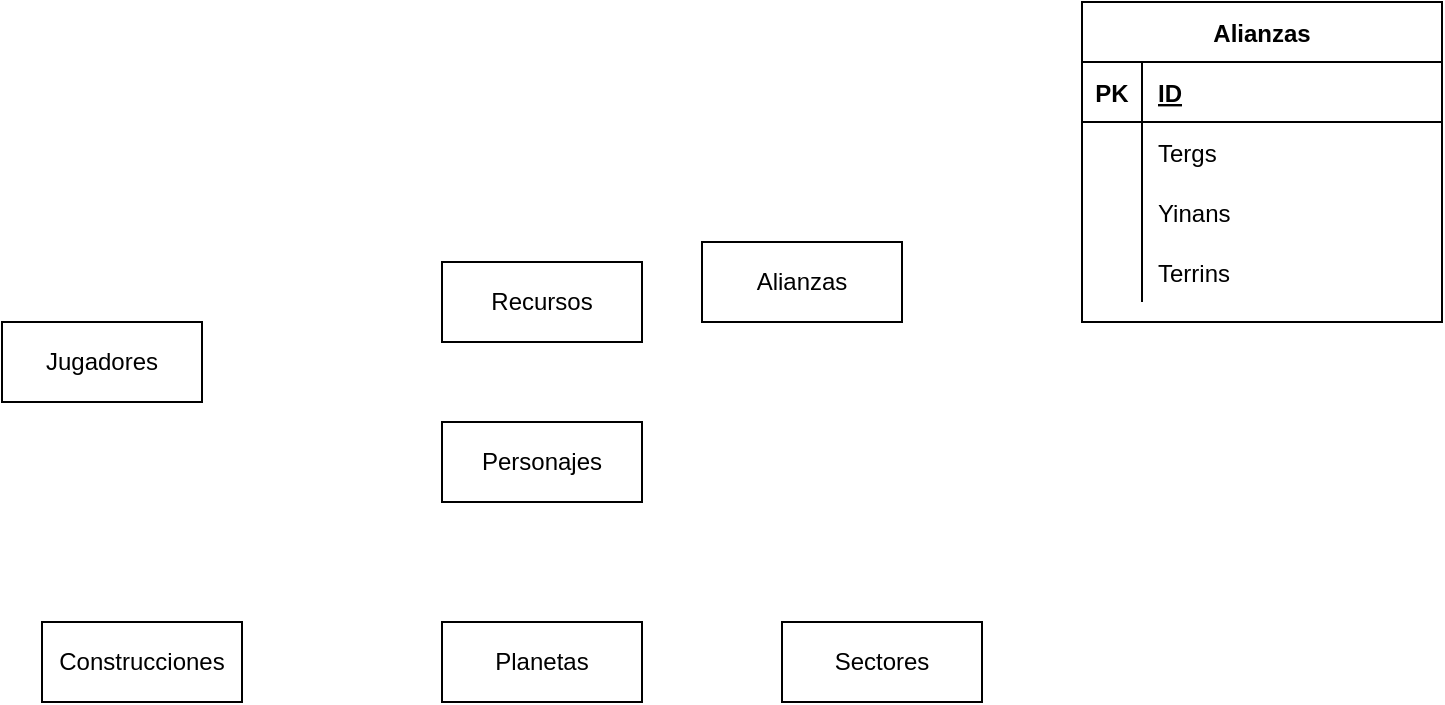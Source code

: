 <mxfile version="13.8.5" type="github">
  <diagram id="R2lEEEUBdFMjLlhIrx00" name="Page-1">
    <mxGraphModel dx="525" dy="292" grid="1" gridSize="10" guides="1" tooltips="1" connect="1" arrows="1" fold="1" page="1" pageScale="1" pageWidth="850" pageHeight="1100" math="0" shadow="0" extFonts="Permanent Marker^https://fonts.googleapis.com/css?family=Permanent+Marker">
      <root>
        <mxCell id="0" />
        <mxCell id="1" parent="0" />
        <mxCell id="s_WPwTEqJpla9Use9k7m-1" value="Jugadores" style="whiteSpace=wrap;html=1;align=center;" vertex="1" parent="1">
          <mxGeometry x="30" y="210" width="100" height="40" as="geometry" />
        </mxCell>
        <mxCell id="s_WPwTEqJpla9Use9k7m-2" value="Alianzas" style="whiteSpace=wrap;html=1;align=center;" vertex="1" parent="1">
          <mxGeometry x="380" y="170" width="100" height="40" as="geometry" />
        </mxCell>
        <mxCell id="s_WPwTEqJpla9Use9k7m-3" value="Sectores" style="whiteSpace=wrap;html=1;align=center;" vertex="1" parent="1">
          <mxGeometry x="420" y="360" width="100" height="40" as="geometry" />
        </mxCell>
        <mxCell id="s_WPwTEqJpla9Use9k7m-4" value="Alianzas" style="shape=table;startSize=30;container=1;collapsible=1;childLayout=tableLayout;fixedRows=1;rowLines=0;fontStyle=1;align=center;resizeLast=1;" vertex="1" parent="1">
          <mxGeometry x="570" y="50" width="180" height="160" as="geometry" />
        </mxCell>
        <mxCell id="s_WPwTEqJpla9Use9k7m-5" value="" style="shape=partialRectangle;collapsible=0;dropTarget=0;pointerEvents=0;fillColor=none;top=0;left=0;bottom=1;right=0;points=[[0,0.5],[1,0.5]];portConstraint=eastwest;" vertex="1" parent="s_WPwTEqJpla9Use9k7m-4">
          <mxGeometry y="30" width="180" height="30" as="geometry" />
        </mxCell>
        <mxCell id="s_WPwTEqJpla9Use9k7m-6" value="PK" style="shape=partialRectangle;connectable=0;fillColor=none;top=0;left=0;bottom=0;right=0;fontStyle=1;overflow=hidden;" vertex="1" parent="s_WPwTEqJpla9Use9k7m-5">
          <mxGeometry width="30" height="30" as="geometry" />
        </mxCell>
        <mxCell id="s_WPwTEqJpla9Use9k7m-7" value="ID" style="shape=partialRectangle;connectable=0;fillColor=none;top=0;left=0;bottom=0;right=0;align=left;spacingLeft=6;fontStyle=5;overflow=hidden;" vertex="1" parent="s_WPwTEqJpla9Use9k7m-5">
          <mxGeometry x="30" width="150" height="30" as="geometry" />
        </mxCell>
        <mxCell id="s_WPwTEqJpla9Use9k7m-8" value="" style="shape=partialRectangle;collapsible=0;dropTarget=0;pointerEvents=0;fillColor=none;top=0;left=0;bottom=0;right=0;points=[[0,0.5],[1,0.5]];portConstraint=eastwest;" vertex="1" parent="s_WPwTEqJpla9Use9k7m-4">
          <mxGeometry y="60" width="180" height="30" as="geometry" />
        </mxCell>
        <mxCell id="s_WPwTEqJpla9Use9k7m-9" value="" style="shape=partialRectangle;connectable=0;fillColor=none;top=0;left=0;bottom=0;right=0;editable=1;overflow=hidden;" vertex="1" parent="s_WPwTEqJpla9Use9k7m-8">
          <mxGeometry width="30" height="30" as="geometry" />
        </mxCell>
        <mxCell id="s_WPwTEqJpla9Use9k7m-10" value="Tergs" style="shape=partialRectangle;connectable=0;fillColor=none;top=0;left=0;bottom=0;right=0;align=left;spacingLeft=6;overflow=hidden;" vertex="1" parent="s_WPwTEqJpla9Use9k7m-8">
          <mxGeometry x="30" width="150" height="30" as="geometry" />
        </mxCell>
        <mxCell id="s_WPwTEqJpla9Use9k7m-11" value="" style="shape=partialRectangle;collapsible=0;dropTarget=0;pointerEvents=0;fillColor=none;top=0;left=0;bottom=0;right=0;points=[[0,0.5],[1,0.5]];portConstraint=eastwest;" vertex="1" parent="s_WPwTEqJpla9Use9k7m-4">
          <mxGeometry y="90" width="180" height="30" as="geometry" />
        </mxCell>
        <mxCell id="s_WPwTEqJpla9Use9k7m-12" value="" style="shape=partialRectangle;connectable=0;fillColor=none;top=0;left=0;bottom=0;right=0;editable=1;overflow=hidden;" vertex="1" parent="s_WPwTEqJpla9Use9k7m-11">
          <mxGeometry width="30" height="30" as="geometry" />
        </mxCell>
        <mxCell id="s_WPwTEqJpla9Use9k7m-13" value="Yinans" style="shape=partialRectangle;connectable=0;fillColor=none;top=0;left=0;bottom=0;right=0;align=left;spacingLeft=6;overflow=hidden;" vertex="1" parent="s_WPwTEqJpla9Use9k7m-11">
          <mxGeometry x="30" width="150" height="30" as="geometry" />
        </mxCell>
        <mxCell id="s_WPwTEqJpla9Use9k7m-14" value="" style="shape=partialRectangle;collapsible=0;dropTarget=0;pointerEvents=0;fillColor=none;top=0;left=0;bottom=0;right=0;points=[[0,0.5],[1,0.5]];portConstraint=eastwest;" vertex="1" parent="s_WPwTEqJpla9Use9k7m-4">
          <mxGeometry y="120" width="180" height="30" as="geometry" />
        </mxCell>
        <mxCell id="s_WPwTEqJpla9Use9k7m-15" value="" style="shape=partialRectangle;connectable=0;fillColor=none;top=0;left=0;bottom=0;right=0;editable=1;overflow=hidden;" vertex="1" parent="s_WPwTEqJpla9Use9k7m-14">
          <mxGeometry width="30" height="30" as="geometry" />
        </mxCell>
        <mxCell id="s_WPwTEqJpla9Use9k7m-16" value="Terrins" style="shape=partialRectangle;connectable=0;fillColor=none;top=0;left=0;bottom=0;right=0;align=left;spacingLeft=6;overflow=hidden;" vertex="1" parent="s_WPwTEqJpla9Use9k7m-14">
          <mxGeometry x="30" width="150" height="30" as="geometry" />
        </mxCell>
        <mxCell id="s_WPwTEqJpla9Use9k7m-17" value="Personajes" style="whiteSpace=wrap;html=1;align=center;" vertex="1" parent="1">
          <mxGeometry x="250" y="260" width="100" height="40" as="geometry" />
        </mxCell>
        <mxCell id="s_WPwTEqJpla9Use9k7m-18" value="Planetas" style="whiteSpace=wrap;html=1;align=center;" vertex="1" parent="1">
          <mxGeometry x="250" y="360" width="100" height="40" as="geometry" />
        </mxCell>
        <mxCell id="s_WPwTEqJpla9Use9k7m-19" value="Recursos" style="whiteSpace=wrap;html=1;align=center;" vertex="1" parent="1">
          <mxGeometry x="250" y="180" width="100" height="40" as="geometry" />
        </mxCell>
        <mxCell id="s_WPwTEqJpla9Use9k7m-20" value="Construcciones" style="whiteSpace=wrap;html=1;align=center;" vertex="1" parent="1">
          <mxGeometry x="50" y="360" width="100" height="40" as="geometry" />
        </mxCell>
      </root>
    </mxGraphModel>
  </diagram>
</mxfile>
